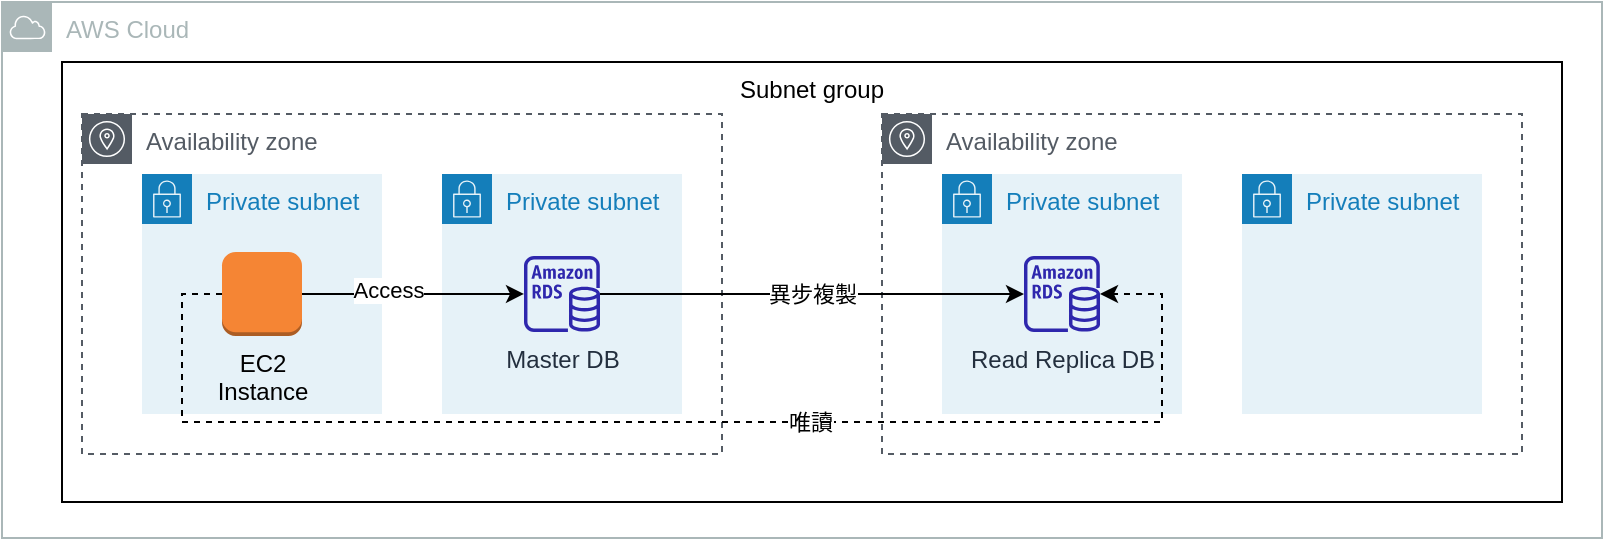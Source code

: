<mxfile version="20.2.3" type="device"><diagram id="Ht1M8jgEwFfnCIfOTk4-" name="Page-1"><mxGraphModel dx="3025" dy="408" grid="1" gridSize="10" guides="1" tooltips="1" connect="1" arrows="1" fold="1" page="1" pageScale="1" pageWidth="1169" pageHeight="827" math="0" shadow="0"><root><mxCell id="0"/><mxCell id="1" parent="0"/><mxCell id="EOo4dVmR3muwqkYo-YJj-16" value="Subnet group" style="rounded=0;whiteSpace=wrap;html=1;fillColor=none;verticalAlign=top;" parent="1" vertex="1"><mxGeometry x="-2300" y="50" width="750" height="220" as="geometry"/></mxCell><mxCell id="8ysWeNET_NXavgE0nrx6-3" value="Availability zone" style="sketch=0;outlineConnect=0;gradientColor=none;html=1;whiteSpace=wrap;fontSize=12;fontStyle=0;shape=mxgraph.aws4.group;grIcon=mxgraph.aws4.group_availability_zone;strokeColor=#545B64;fillColor=none;verticalAlign=top;align=left;spacingLeft=30;fontColor=#545B64;dashed=1;" parent="1" vertex="1"><mxGeometry x="-2290" y="76" width="320" height="170" as="geometry"/></mxCell><mxCell id="EOo4dVmR3muwqkYo-YJj-10" value="Availability zone" style="sketch=0;outlineConnect=0;gradientColor=none;html=1;whiteSpace=wrap;fontSize=12;fontStyle=0;shape=mxgraph.aws4.group;grIcon=mxgraph.aws4.group_availability_zone;strokeColor=#545B64;fillColor=none;verticalAlign=top;align=left;spacingLeft=30;fontColor=#545B64;dashed=1;" parent="1" vertex="1"><mxGeometry x="-1890" y="76" width="320" height="170" as="geometry"/></mxCell><mxCell id="8ysWeNET_NXavgE0nrx6-1" value="AWS Cloud" style="sketch=0;outlineConnect=0;gradientColor=none;html=1;whiteSpace=wrap;fontSize=12;fontStyle=0;shape=mxgraph.aws4.group;grIcon=mxgraph.aws4.group_aws_cloud;strokeColor=#AAB7B8;fillColor=none;verticalAlign=top;align=left;spacingLeft=30;fontColor=#AAB7B8;dashed=0;" parent="1" vertex="1"><mxGeometry x="-2330" y="20" width="800" height="268" as="geometry"/></mxCell><mxCell id="EOo4dVmR3muwqkYo-YJj-1" value="Private subnet" style="points=[[0,0],[0.25,0],[0.5,0],[0.75,0],[1,0],[1,0.25],[1,0.5],[1,0.75],[1,1],[0.75,1],[0.5,1],[0.25,1],[0,1],[0,0.75],[0,0.5],[0,0.25]];outlineConnect=0;gradientColor=none;html=1;whiteSpace=wrap;fontSize=12;fontStyle=0;container=1;pointerEvents=0;collapsible=0;recursiveResize=0;shape=mxgraph.aws4.group;grIcon=mxgraph.aws4.group_security_group;grStroke=0;strokeColor=#147EBA;fillColor=#E6F2F8;verticalAlign=top;align=left;spacingLeft=30;fontColor=#147EBA;dashed=0;" parent="1" vertex="1"><mxGeometry x="-2260" y="106" width="120" height="120" as="geometry"/></mxCell><mxCell id="8ysWeNET_NXavgE0nrx6-8" value="EC2 &lt;br&gt;Instance" style="outlineConnect=0;dashed=0;verticalLabelPosition=bottom;verticalAlign=top;align=center;html=1;shape=mxgraph.aws3.instance;fillColor=#F58534;gradientColor=none;" parent="EOo4dVmR3muwqkYo-YJj-1" vertex="1"><mxGeometry x="40" y="39" width="40" height="42" as="geometry"/></mxCell><mxCell id="EOo4dVmR3muwqkYo-YJj-3" value="Private subnet" style="points=[[0,0],[0.25,0],[0.5,0],[0.75,0],[1,0],[1,0.25],[1,0.5],[1,0.75],[1,1],[0.75,1],[0.5,1],[0.25,1],[0,1],[0,0.75],[0,0.5],[0,0.25]];outlineConnect=0;gradientColor=none;html=1;whiteSpace=wrap;fontSize=12;fontStyle=0;container=1;pointerEvents=0;collapsible=0;recursiveResize=0;shape=mxgraph.aws4.group;grIcon=mxgraph.aws4.group_security_group;grStroke=0;strokeColor=#147EBA;fillColor=#E6F2F8;verticalAlign=top;align=left;spacingLeft=30;fontColor=#147EBA;dashed=0;" parent="1" vertex="1"><mxGeometry x="-2110" y="106" width="120" height="120" as="geometry"/></mxCell><mxCell id="EOo4dVmR3muwqkYo-YJj-5" value="Master DB" style="sketch=0;outlineConnect=0;fontColor=#232F3E;gradientColor=none;fillColor=#2E27AD;strokeColor=none;dashed=0;verticalLabelPosition=bottom;verticalAlign=top;align=center;html=1;fontSize=12;fontStyle=0;aspect=fixed;pointerEvents=1;shape=mxgraph.aws4.rds_instance;" parent="EOo4dVmR3muwqkYo-YJj-3" vertex="1"><mxGeometry x="41" y="41" width="38" height="38" as="geometry"/></mxCell><mxCell id="EOo4dVmR3muwqkYo-YJj-6" style="edgeStyle=orthogonalEdgeStyle;rounded=0;orthogonalLoop=1;jettySize=auto;html=1;" parent="1" source="8ysWeNET_NXavgE0nrx6-8" target="EOo4dVmR3muwqkYo-YJj-5" edge="1"><mxGeometry relative="1" as="geometry"/></mxCell><mxCell id="EOo4dVmR3muwqkYo-YJj-7" value="Access" style="edgeLabel;html=1;align=center;verticalAlign=middle;resizable=0;points=[];" parent="EOo4dVmR3muwqkYo-YJj-6" vertex="1" connectable="0"><mxGeometry x="-0.273" y="2" relative="1" as="geometry"><mxPoint x="2" as="offset"/></mxGeometry></mxCell><mxCell id="EOo4dVmR3muwqkYo-YJj-8" value="Private subnet" style="points=[[0,0],[0.25,0],[0.5,0],[0.75,0],[1,0],[1,0.25],[1,0.5],[1,0.75],[1,1],[0.75,1],[0.5,1],[0.25,1],[0,1],[0,0.75],[0,0.5],[0,0.25]];outlineConnect=0;gradientColor=none;html=1;whiteSpace=wrap;fontSize=12;fontStyle=0;container=1;pointerEvents=0;collapsible=0;recursiveResize=0;shape=mxgraph.aws4.group;grIcon=mxgraph.aws4.group_security_group;grStroke=0;strokeColor=#147EBA;fillColor=#E6F2F8;verticalAlign=top;align=left;spacingLeft=30;fontColor=#147EBA;dashed=0;" parent="1" vertex="1"><mxGeometry x="-1860" y="106" width="120" height="120" as="geometry"/></mxCell><mxCell id="EOo4dVmR3muwqkYo-YJj-12" value="Read Replica DB" style="sketch=0;outlineConnect=0;fontColor=#232F3E;gradientColor=none;fillColor=#2E27AD;strokeColor=none;dashed=0;verticalLabelPosition=bottom;verticalAlign=top;align=center;html=1;fontSize=12;fontStyle=0;aspect=fixed;pointerEvents=1;shape=mxgraph.aws4.rds_instance;" parent="EOo4dVmR3muwqkYo-YJj-8" vertex="1"><mxGeometry x="41" y="41" width="38" height="38" as="geometry"/></mxCell><mxCell id="EOo4dVmR3muwqkYo-YJj-11" value="Private subnet" style="points=[[0,0],[0.25,0],[0.5,0],[0.75,0],[1,0],[1,0.25],[1,0.5],[1,0.75],[1,1],[0.75,1],[0.5,1],[0.25,1],[0,1],[0,0.75],[0,0.5],[0,0.25]];outlineConnect=0;gradientColor=none;html=1;whiteSpace=wrap;fontSize=12;fontStyle=0;container=1;pointerEvents=0;collapsible=0;recursiveResize=0;shape=mxgraph.aws4.group;grIcon=mxgraph.aws4.group_security_group;grStroke=0;strokeColor=#147EBA;fillColor=#E6F2F8;verticalAlign=top;align=left;spacingLeft=30;fontColor=#147EBA;dashed=0;" parent="1" vertex="1"><mxGeometry x="-1710" y="106" width="120" height="120" as="geometry"/></mxCell><mxCell id="EOo4dVmR3muwqkYo-YJj-15" value="異步複製" style="edgeStyle=orthogonalEdgeStyle;rounded=0;orthogonalLoop=1;jettySize=auto;html=1;" parent="1" source="EOo4dVmR3muwqkYo-YJj-5" target="EOo4dVmR3muwqkYo-YJj-12" edge="1"><mxGeometry relative="1" as="geometry"/></mxCell><mxCell id="Bd6zCBzNkQMrhsHeDZJj-1" style="edgeStyle=orthogonalEdgeStyle;rounded=0;orthogonalLoop=1;jettySize=auto;html=1;dashed=1;" parent="1" source="8ysWeNET_NXavgE0nrx6-8" target="EOo4dVmR3muwqkYo-YJj-12" edge="1"><mxGeometry relative="1" as="geometry"><Array as="points"><mxPoint x="-2240" y="166"/><mxPoint x="-2240" y="230"/><mxPoint x="-1750" y="230"/><mxPoint x="-1750" y="166"/></Array></mxGeometry></mxCell><mxCell id="Bd6zCBzNkQMrhsHeDZJj-2" value="唯讀" style="edgeLabel;html=1;align=center;verticalAlign=middle;resizable=0;points=[];" parent="Bd6zCBzNkQMrhsHeDZJj-1" vertex="1" connectable="0"><mxGeometry x="-0.16" y="-1" relative="1" as="geometry"><mxPoint x="117" y="-1" as="offset"/></mxGeometry></mxCell></root></mxGraphModel></diagram></mxfile>